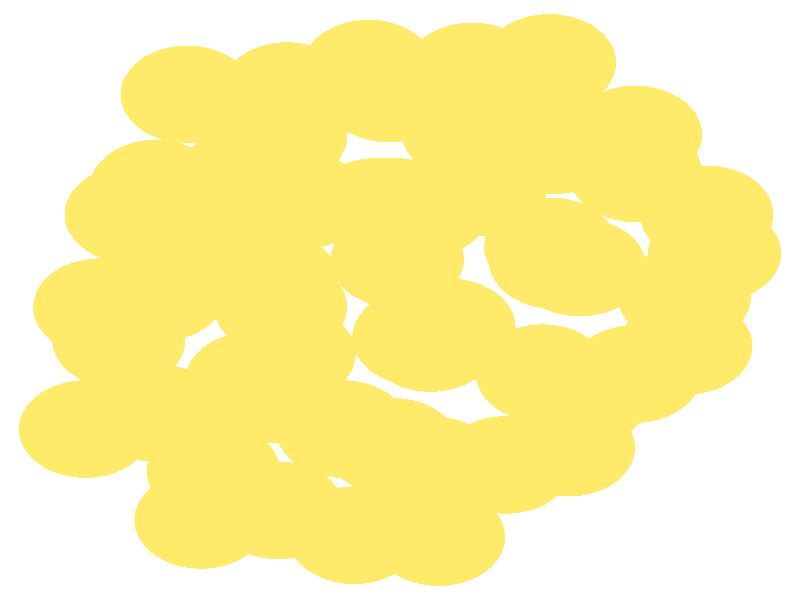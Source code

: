 #include "colors.inc"
#include "finish.inc"

global_settings {assumed_gamma 1 max_trace_level 6}
background {color White}
camera {orthographic
  right -12.26*x up 12.55*y
  direction 1.00*z
  location <0,0,50.00> look_at <0,0,0>}
light_source {<  2.00,   3.00,  40.00> color White
  area_light <0.70, 0, 0>, <0, 0.70, 0>, 3, 3
  adaptive 1 jitter}

#declare simple = finish {phong 0.7}
#declare pale = finish {ambient .5 diffuse .85 roughness .001 specular 0.200 }
#declare intermediate = finish {ambient 0.3 diffuse 0.6 specular 0.10 roughness 0.04 }
#declare vmd = finish {ambient .0 diffuse .65 phong 0.1 phong_size 40. specular 0.500 }
#declare jmol = finish {ambient .2 diffuse .6 specular 1 roughness .001 metallic}
#declare ase2 = finish {ambient 0.05 brilliance 3 diffuse 0.6 metallic specular 0.70 roughness 0.04 reflection 0.15}
#declare ase3 = finish {ambient .15 brilliance 2 diffuse .6 metallic specular 1. roughness .001 reflection .0}
#declare glass = finish {ambient .05 diffuse .3 specular 1. roughness .001}
#declare Rcell = 0.050;
#declare Rbond = 0.100;

#macro atom(LOC, R, COL, FIN)
  sphere{LOC, R texture{pigment{COL} finish{FIN}}}
#end
#macro constrain(LOC, R, COL, FIN)
union{torus{R, Rcell rotate 45*z texture{pigment{COL} finish{FIN}}}
      torus{R, Rcell rotate -45*z texture{pigment{COL} finish{FIN}}}
      translate LOC}
#end

atom(< -3.26,   4.30,  -6.10>, 1.02, rgb <1.00, 0.82, 0.14>, ase3) // #0 
atom(< -0.08,   1.95,  -3.24>, 1.02, rgb <1.00, 0.82, 0.14>, ase3) // #1 
atom(<  4.70,   1.79,  -2.51>, 1.02, rgb <1.00, 0.82, 0.14>, ase3) // #2 
atom(< -0.04,   0.85,  -7.77>, 1.02, rgb <1.00, 0.82, 0.14>, ase3) // #3 
atom(< -2.75,   0.99,  -9.22>, 1.02, rgb <1.00, 0.82, 0.14>, ase3) // #4 
atom(<  4.38,  -0.96,  -3.07>, 1.02, rgb <1.00, 0.82, 0.14>, ase3) // #5 
atom(<  1.23,   2.35,  -5.76>, 1.02, rgb <1.00, 0.82, 0.14>, ase3) // #6 
atom(<  0.47,  -0.90,   0.00>, 1.02, rgb <1.00, 0.82, 0.14>, ase3) // #7 
atom(< -1.83,  -0.14,  -4.19>, 1.02, rgb <1.00, 0.82, 0.14>, ase3) // #8 
atom(< -0.11,  -3.07,  -8.42>, 1.02, rgb <1.00, 0.82, 0.14>, ase3) // #9 
atom(<  1.05,   3.51,  -8.43>, 1.02, rgb <1.00, 0.82, 0.14>, ase3) // #10 
atom(<  0.34,   1.89,  -0.34>, 1.02, rgb <1.00, 0.82, 0.14>, ase3) // #11 
atom(< -1.87,  -4.40,  -2.55>, 1.02, rgb <1.00, 0.82, 0.14>, ase3) // #12 
atom(< -4.82,  -2.70,  -5.86>, 1.02, rgb <1.00, 0.82, 0.14>, ase3) // #13 
atom(<  2.37,   3.24,  -1.90>, 1.02, rgb <1.00, 0.82, 0.14>, ase3) // #14 
atom(<  3.61,   2.65,  -7.26>, 1.02, rgb <1.00, 0.82, 0.14>, ase3) // #15 
atom(< -3.68,   0.16,  -2.17>, 1.02, rgb <1.00, 0.82, 0.14>, ase3) // #16 
atom(<  0.29,  -0.78, -10.02>, 1.02, rgb <1.00, 0.82, 0.14>, ase3) // #17 
atom(< -1.73,   4.37,  -3.80>, 1.02, rgb <1.00, 0.82, 0.14>, ase3) // #18 
atom(<  1.62,  -3.45,  -6.20>, 1.02, rgb <1.00, 0.82, 0.14>, ase3) // #19 
atom(<  2.76,   0.68,  -0.82>, 1.02, rgb <1.00, 0.82, 0.14>, ase3) // #20 
atom(<  4.82,   0.98,  -5.22>, 1.02, rgb <1.00, 0.82, 0.14>, ase3) // #21 
atom(< -1.52,   2.08,  -5.81>, 1.02, rgb <1.00, 0.82, 0.14>, ase3) // #22 
atom(<  2.29,   4.96,  -6.42>, 1.02, rgb <1.00, 0.82, 0.14>, ase3) // #23 
atom(< -0.17,   4.32,  -1.52>, 1.02, rgb <1.00, 0.82, 0.14>, ase3) // #24 
atom(< -4.60,  -0.15,  -4.94>, 1.02, rgb <1.00, 0.82, 0.14>, ase3) // #25 
atom(< -0.35,   1.95, -10.28>, 1.02, rgb <1.00, 0.82, 0.14>, ase3) // #26 
atom(<  4.36,   0.08,  -7.78>, 1.02, rgb <1.00, 0.82, 0.14>, ase3) // #27 
atom(< -3.05,  -4.60,  -5.02>, 1.02, rgb <1.00, 0.82, 0.14>, ase3) // #28 
atom(< -3.74,   2.33,  -4.07>, 1.02, rgb <1.00, 0.82, 0.14>, ase3) // #29 
atom(< -1.90,  -1.98,  -1.23>, 1.02, rgb <1.00, 0.82, 0.14>, ase3) // #30 
atom(< -1.70,  -1.13,  -6.80>, 1.02, rgb <1.00, 0.82, 0.14>, ase3) // #31 
atom(< -3.71,  -2.37,  -3.34>, 1.02, rgb <1.00, 0.82, 0.14>, ase3) // #32 
atom(< -1.83,   3.43,  -8.35>, 1.02, rgb <1.00, 0.82, 0.14>, ase3) // #33 
atom(<  1.10,   4.78,  -3.93>, 1.02, rgb <1.00, 0.82, 0.14>, ase3) // #34 
atom(< -1.97,   0.44,  -0.00>, 1.02, rgb <1.00, 0.82, 0.14>, ase3) // #35 
atom(<  2.58,  -3.09,  -3.59>, 1.02, rgb <1.00, 0.82, 0.14>, ase3) // #36 
atom(< -4.31,  -0.83,  -7.77>, 1.02, rgb <1.00, 0.82, 0.14>, ase3) // #37 
atom(<  3.60,  -1.55,  -5.68>, 1.02, rgb <1.00, 0.82, 0.14>, ase3) // #38 
atom(<  3.61,   3.46,  -4.47>, 1.02, rgb <1.00, 0.82, 0.14>, ase3) // #39 
atom(<  0.51,  -3.46,  -1.55>, 1.02, rgb <1.00, 0.82, 0.14>, ase3) // #40 
atom(<  0.47,  -0.90,  -2.76>, 1.02, rgb <1.00, 0.82, 0.14>, ase3) // #41 
atom(< -2.27,  -1.69,  -9.56>, 1.02, rgb <1.00, 0.82, 0.14>, ase3) // #42 
atom(<  2.31,   1.12,  -9.31>, 1.02, rgb <1.00, 0.82, 0.14>, ase3) // #43 
atom(< -2.35,   2.60,  -1.66>, 1.02, rgb <1.00, 0.82, 0.14>, ase3) // #44 
atom(< -2.86,  -3.58,  -7.63>, 1.02, rgb <1.00, 0.82, 0.14>, ase3) // #45 
atom(<  2.38,   0.83,  -3.75>, 1.02, rgb <1.00, 0.82, 0.14>, ase3) // #46 
atom(<  2.81,  -2.03,  -1.06>, 1.02, rgb <1.00, 0.82, 0.14>, ase3) // #47 
atom(< -4.12,   1.79,  -6.91>, 1.02, rgb <1.00, 0.82, 0.14>, ase3) // #48 
atom(< -0.48,   4.84,  -6.31>, 1.02, rgb <1.00, 0.82, 0.14>, ase3) // #49 
atom(<  0.75,  -0.57,  -5.53>, 1.02, rgb <1.00, 0.82, 0.14>, ase3) // #50 
atom(< -0.88,  -2.70,  -4.61>, 1.02, rgb <1.00, 0.82, 0.14>, ase3) // #51 
atom(<  2.18,  -1.53,  -8.12>, 1.02, rgb <1.00, 0.82, 0.14>, ase3) // #52 
atom(<  0.59,  -4.96,  -3.96>, 1.02, rgb <1.00, 0.82, 0.14>, ase3) // #53 
atom(< -0.70,  -4.92,  -6.45>, 1.02, rgb <1.00, 0.82, 0.14>, ase3) // #54 
